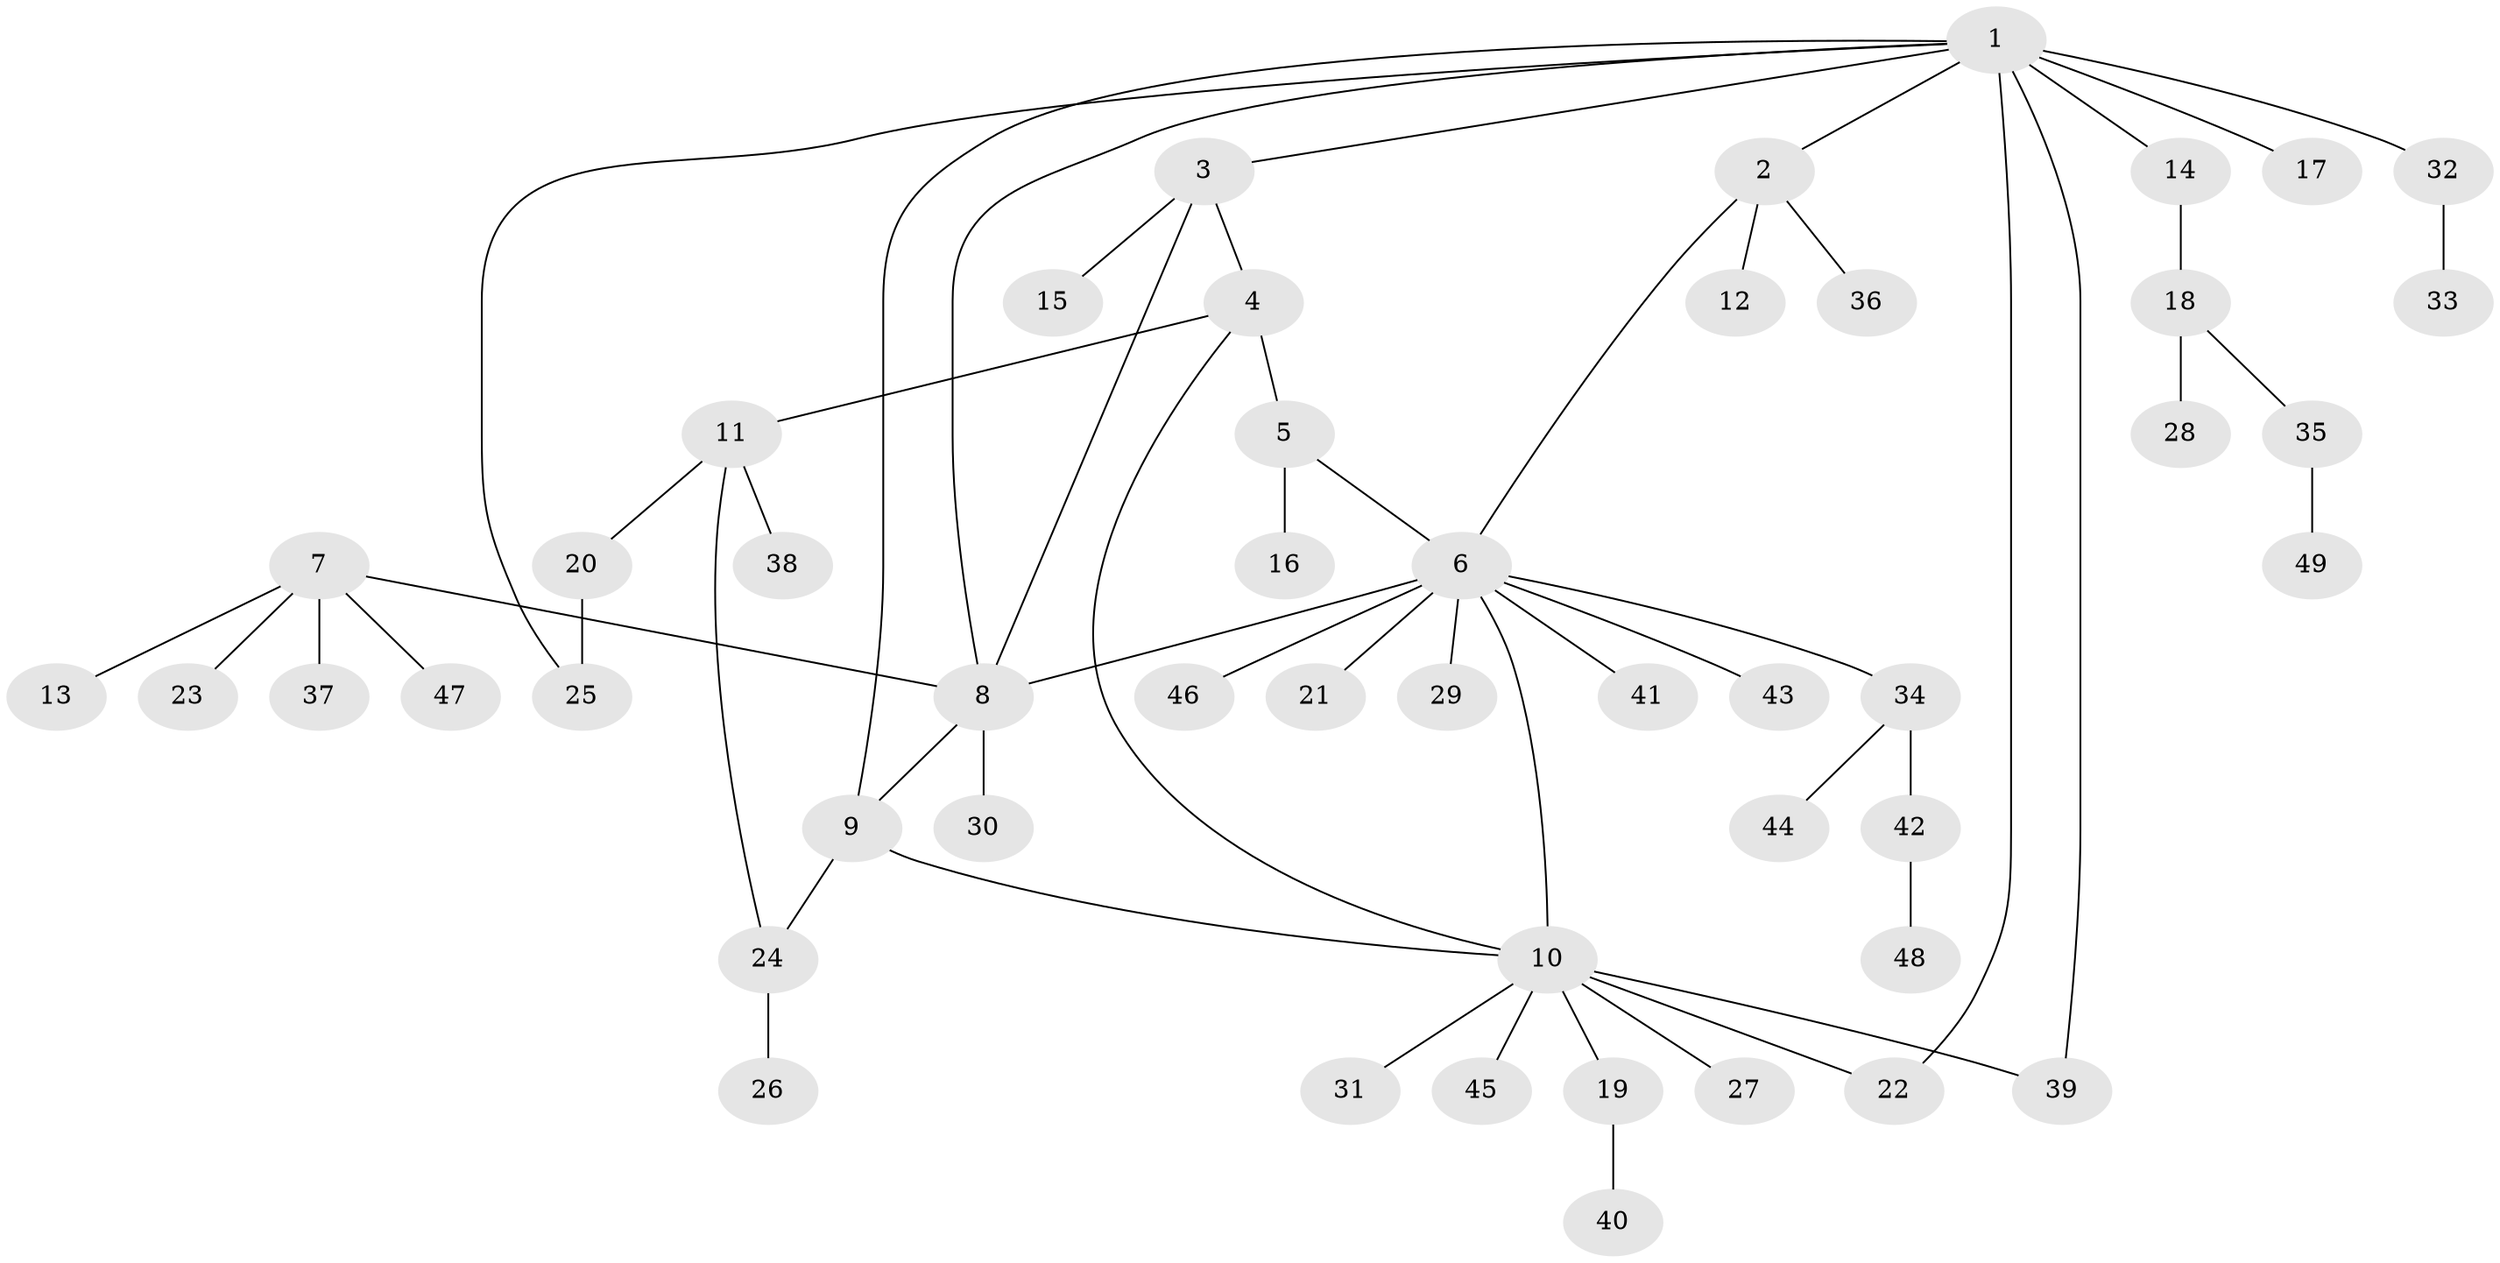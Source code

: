 // Generated by graph-tools (version 1.1) at 2025/54/03/09/25 04:54:07]
// undirected, 49 vertices, 58 edges
graph export_dot {
graph [start="1"]
  node [color=gray90,style=filled];
  1;
  2;
  3;
  4;
  5;
  6;
  7;
  8;
  9;
  10;
  11;
  12;
  13;
  14;
  15;
  16;
  17;
  18;
  19;
  20;
  21;
  22;
  23;
  24;
  25;
  26;
  27;
  28;
  29;
  30;
  31;
  32;
  33;
  34;
  35;
  36;
  37;
  38;
  39;
  40;
  41;
  42;
  43;
  44;
  45;
  46;
  47;
  48;
  49;
  1 -- 2;
  1 -- 3;
  1 -- 8;
  1 -- 9;
  1 -- 14;
  1 -- 17;
  1 -- 22;
  1 -- 25;
  1 -- 32;
  1 -- 39;
  2 -- 6;
  2 -- 12;
  2 -- 36;
  3 -- 4;
  3 -- 8;
  3 -- 15;
  4 -- 5;
  4 -- 10;
  4 -- 11;
  5 -- 6;
  5 -- 16;
  6 -- 8;
  6 -- 10;
  6 -- 21;
  6 -- 29;
  6 -- 34;
  6 -- 41;
  6 -- 43;
  6 -- 46;
  7 -- 8;
  7 -- 13;
  7 -- 23;
  7 -- 37;
  7 -- 47;
  8 -- 9;
  8 -- 30;
  9 -- 10;
  9 -- 24;
  10 -- 19;
  10 -- 22;
  10 -- 27;
  10 -- 31;
  10 -- 39;
  10 -- 45;
  11 -- 20;
  11 -- 24;
  11 -- 38;
  14 -- 18;
  18 -- 28;
  18 -- 35;
  19 -- 40;
  20 -- 25;
  24 -- 26;
  32 -- 33;
  34 -- 42;
  34 -- 44;
  35 -- 49;
  42 -- 48;
}
